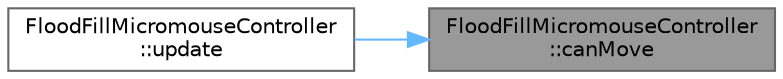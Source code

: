 digraph "FloodFillMicromouseController::canMove"
{
 // LATEX_PDF_SIZE
  bgcolor="transparent";
  edge [fontname=Helvetica,fontsize=10,labelfontname=Helvetica,labelfontsize=10];
  node [fontname=Helvetica,fontsize=10,shape=box,height=0.2,width=0.4];
  rankdir="RL";
  Node1 [id="Node000001",label="FloodFillMicromouseController\l::canMove",height=0.2,width=0.4,color="gray40", fillcolor="grey60", style="filled", fontcolor="black",tooltip=" "];
  Node1 -> Node2 [id="edge1_Node000001_Node000002",dir="back",color="steelblue1",style="solid",tooltip=" "];
  Node2 [id="Node000002",label="FloodFillMicromouseController\l::update",height=0.2,width=0.4,color="grey40", fillcolor="white", style="filled",URL="$class_flood_fill_micromouse_controller.html#af4b671c551adf8ac42b2aadb75825c6b",tooltip=" "];
}
